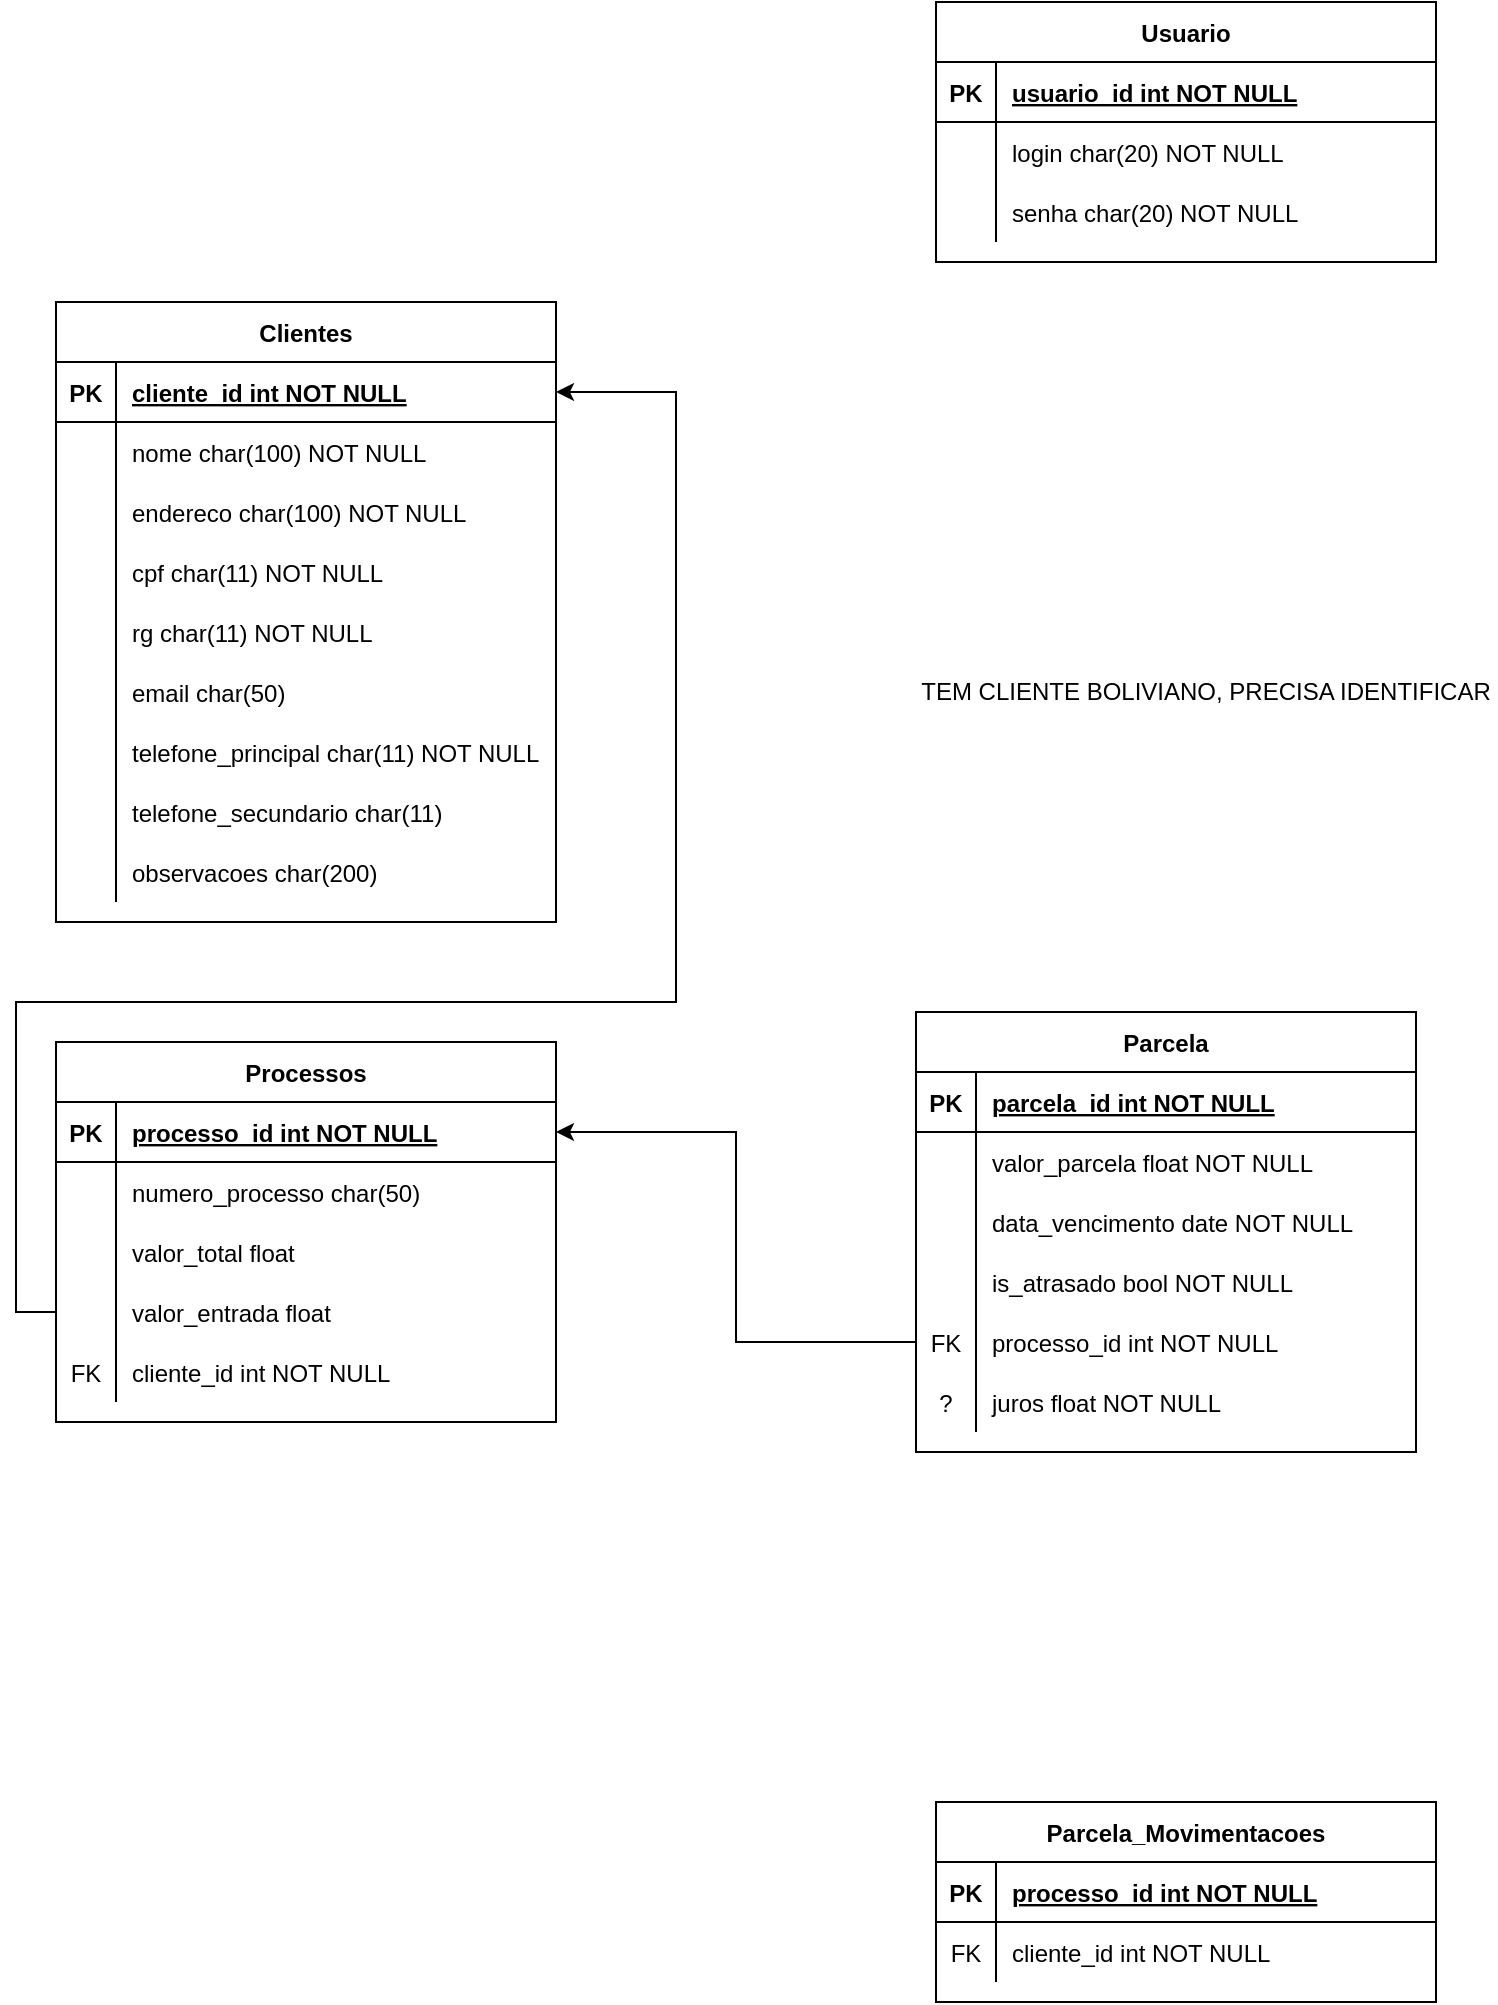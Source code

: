 <mxfile version="24.8.1">
  <diagram id="R2lEEEUBdFMjLlhIrx00" name="Page-1">
    <mxGraphModel dx="1434" dy="1872" grid="1" gridSize="10" guides="1" tooltips="1" connect="1" arrows="1" fold="1" page="1" pageScale="1" pageWidth="850" pageHeight="1100" math="0" shadow="0" extFonts="Permanent Marker^https://fonts.googleapis.com/css?family=Permanent+Marker">
      <root>
        <mxCell id="0" />
        <mxCell id="1" parent="0" />
        <mxCell id="C-vyLk0tnHw3VtMMgP7b-23" value="Clientes" style="shape=table;startSize=30;container=1;collapsible=1;childLayout=tableLayout;fixedRows=1;rowLines=0;fontStyle=1;align=center;resizeLast=1;" parent="1" vertex="1">
          <mxGeometry x="40" y="20" width="250" height="310" as="geometry" />
        </mxCell>
        <mxCell id="C-vyLk0tnHw3VtMMgP7b-24" value="" style="shape=partialRectangle;collapsible=0;dropTarget=0;pointerEvents=0;fillColor=none;points=[[0,0.5],[1,0.5]];portConstraint=eastwest;top=0;left=0;right=0;bottom=1;" parent="C-vyLk0tnHw3VtMMgP7b-23" vertex="1">
          <mxGeometry y="30" width="250" height="30" as="geometry" />
        </mxCell>
        <mxCell id="C-vyLk0tnHw3VtMMgP7b-25" value="PK" style="shape=partialRectangle;overflow=hidden;connectable=0;fillColor=none;top=0;left=0;bottom=0;right=0;fontStyle=1;" parent="C-vyLk0tnHw3VtMMgP7b-24" vertex="1">
          <mxGeometry width="30" height="30" as="geometry">
            <mxRectangle width="30" height="30" as="alternateBounds" />
          </mxGeometry>
        </mxCell>
        <mxCell id="C-vyLk0tnHw3VtMMgP7b-26" value="cliente_id int NOT NULL " style="shape=partialRectangle;overflow=hidden;connectable=0;fillColor=none;top=0;left=0;bottom=0;right=0;align=left;spacingLeft=6;fontStyle=5;" parent="C-vyLk0tnHw3VtMMgP7b-24" vertex="1">
          <mxGeometry x="30" width="220" height="30" as="geometry">
            <mxRectangle width="220" height="30" as="alternateBounds" />
          </mxGeometry>
        </mxCell>
        <mxCell id="MIIDkwbwvllH2Qz4U5qm-4" value="" style="shape=partialRectangle;collapsible=0;dropTarget=0;pointerEvents=0;fillColor=none;points=[[0,0.5],[1,0.5]];portConstraint=eastwest;top=0;left=0;right=0;bottom=0;" parent="C-vyLk0tnHw3VtMMgP7b-23" vertex="1">
          <mxGeometry y="60" width="250" height="30" as="geometry" />
        </mxCell>
        <mxCell id="MIIDkwbwvllH2Qz4U5qm-5" value="" style="shape=partialRectangle;overflow=hidden;connectable=0;fillColor=none;top=0;left=0;bottom=0;right=0;" parent="MIIDkwbwvllH2Qz4U5qm-4" vertex="1">
          <mxGeometry width="30" height="30" as="geometry">
            <mxRectangle width="30" height="30" as="alternateBounds" />
          </mxGeometry>
        </mxCell>
        <mxCell id="MIIDkwbwvllH2Qz4U5qm-6" value="nome char(100) NOT NULL" style="shape=partialRectangle;overflow=hidden;connectable=0;fillColor=none;top=0;left=0;bottom=0;right=0;align=left;spacingLeft=6;" parent="MIIDkwbwvllH2Qz4U5qm-4" vertex="1">
          <mxGeometry x="30" width="220" height="30" as="geometry">
            <mxRectangle width="220" height="30" as="alternateBounds" />
          </mxGeometry>
        </mxCell>
        <mxCell id="MIIDkwbwvllH2Qz4U5qm-8" value="" style="shape=partialRectangle;collapsible=0;dropTarget=0;pointerEvents=0;fillColor=none;points=[[0,0.5],[1,0.5]];portConstraint=eastwest;top=0;left=0;right=0;bottom=0;" parent="C-vyLk0tnHw3VtMMgP7b-23" vertex="1">
          <mxGeometry y="90" width="250" height="30" as="geometry" />
        </mxCell>
        <mxCell id="MIIDkwbwvllH2Qz4U5qm-9" value="" style="shape=partialRectangle;overflow=hidden;connectable=0;fillColor=none;top=0;left=0;bottom=0;right=0;" parent="MIIDkwbwvllH2Qz4U5qm-8" vertex="1">
          <mxGeometry width="30" height="30" as="geometry">
            <mxRectangle width="30" height="30" as="alternateBounds" />
          </mxGeometry>
        </mxCell>
        <mxCell id="MIIDkwbwvllH2Qz4U5qm-10" value="endereco char(100) NOT NULL" style="shape=partialRectangle;overflow=hidden;connectable=0;fillColor=none;top=0;left=0;bottom=0;right=0;align=left;spacingLeft=6;" parent="MIIDkwbwvllH2Qz4U5qm-8" vertex="1">
          <mxGeometry x="30" width="220" height="30" as="geometry">
            <mxRectangle width="220" height="30" as="alternateBounds" />
          </mxGeometry>
        </mxCell>
        <mxCell id="W2qVMNZIHNJ21iq4eljF-1" value="" style="shape=partialRectangle;collapsible=0;dropTarget=0;pointerEvents=0;fillColor=none;points=[[0,0.5],[1,0.5]];portConstraint=eastwest;top=0;left=0;right=0;bottom=0;" parent="C-vyLk0tnHw3VtMMgP7b-23" vertex="1">
          <mxGeometry y="120" width="250" height="30" as="geometry" />
        </mxCell>
        <mxCell id="W2qVMNZIHNJ21iq4eljF-2" value="" style="shape=partialRectangle;overflow=hidden;connectable=0;fillColor=none;top=0;left=0;bottom=0;right=0;" parent="W2qVMNZIHNJ21iq4eljF-1" vertex="1">
          <mxGeometry width="30" height="30" as="geometry">
            <mxRectangle width="30" height="30" as="alternateBounds" />
          </mxGeometry>
        </mxCell>
        <mxCell id="W2qVMNZIHNJ21iq4eljF-3" value="cpf char(11) NOT NULL" style="shape=partialRectangle;overflow=hidden;connectable=0;fillColor=none;top=0;left=0;bottom=0;right=0;align=left;spacingLeft=6;" parent="W2qVMNZIHNJ21iq4eljF-1" vertex="1">
          <mxGeometry x="30" width="220" height="30" as="geometry">
            <mxRectangle width="220" height="30" as="alternateBounds" />
          </mxGeometry>
        </mxCell>
        <mxCell id="MIIDkwbwvllH2Qz4U5qm-47" value="" style="shape=partialRectangle;collapsible=0;dropTarget=0;pointerEvents=0;fillColor=none;points=[[0,0.5],[1,0.5]];portConstraint=eastwest;top=0;left=0;right=0;bottom=0;" parent="C-vyLk0tnHw3VtMMgP7b-23" vertex="1">
          <mxGeometry y="150" width="250" height="30" as="geometry" />
        </mxCell>
        <mxCell id="MIIDkwbwvllH2Qz4U5qm-48" value="" style="shape=partialRectangle;overflow=hidden;connectable=0;fillColor=none;top=0;left=0;bottom=0;right=0;" parent="MIIDkwbwvllH2Qz4U5qm-47" vertex="1">
          <mxGeometry width="30" height="30" as="geometry">
            <mxRectangle width="30" height="30" as="alternateBounds" />
          </mxGeometry>
        </mxCell>
        <mxCell id="MIIDkwbwvllH2Qz4U5qm-49" value="rg char(11) NOT NULL" style="shape=partialRectangle;overflow=hidden;connectable=0;fillColor=none;top=0;left=0;bottom=0;right=0;align=left;spacingLeft=6;" parent="MIIDkwbwvllH2Qz4U5qm-47" vertex="1">
          <mxGeometry x="30" width="220" height="30" as="geometry">
            <mxRectangle width="220" height="30" as="alternateBounds" />
          </mxGeometry>
        </mxCell>
        <mxCell id="eiVGlHhOa--5tffJfrg7-1" value="" style="shape=partialRectangle;collapsible=0;dropTarget=0;pointerEvents=0;fillColor=none;points=[[0,0.5],[1,0.5]];portConstraint=eastwest;top=0;left=0;right=0;bottom=0;" parent="C-vyLk0tnHw3VtMMgP7b-23" vertex="1">
          <mxGeometry y="180" width="250" height="30" as="geometry" />
        </mxCell>
        <mxCell id="eiVGlHhOa--5tffJfrg7-2" value="" style="shape=partialRectangle;overflow=hidden;connectable=0;fillColor=none;top=0;left=0;bottom=0;right=0;" parent="eiVGlHhOa--5tffJfrg7-1" vertex="1">
          <mxGeometry width="30" height="30" as="geometry">
            <mxRectangle width="30" height="30" as="alternateBounds" />
          </mxGeometry>
        </mxCell>
        <mxCell id="eiVGlHhOa--5tffJfrg7-3" value="email char(50)" style="shape=partialRectangle;overflow=hidden;connectable=0;fillColor=none;top=0;left=0;bottom=0;right=0;align=left;spacingLeft=6;" parent="eiVGlHhOa--5tffJfrg7-1" vertex="1">
          <mxGeometry x="30" width="220" height="30" as="geometry">
            <mxRectangle width="220" height="30" as="alternateBounds" />
          </mxGeometry>
        </mxCell>
        <mxCell id="eiVGlHhOa--5tffJfrg7-4" value="" style="shape=partialRectangle;collapsible=0;dropTarget=0;pointerEvents=0;fillColor=none;points=[[0,0.5],[1,0.5]];portConstraint=eastwest;top=0;left=0;right=0;bottom=0;" parent="C-vyLk0tnHw3VtMMgP7b-23" vertex="1">
          <mxGeometry y="210" width="250" height="30" as="geometry" />
        </mxCell>
        <mxCell id="eiVGlHhOa--5tffJfrg7-5" value="" style="shape=partialRectangle;overflow=hidden;connectable=0;fillColor=none;top=0;left=0;bottom=0;right=0;" parent="eiVGlHhOa--5tffJfrg7-4" vertex="1">
          <mxGeometry width="30" height="30" as="geometry">
            <mxRectangle width="30" height="30" as="alternateBounds" />
          </mxGeometry>
        </mxCell>
        <mxCell id="eiVGlHhOa--5tffJfrg7-6" value="telefone_principal char(11) NOT NULL" style="shape=partialRectangle;overflow=hidden;connectable=0;fillColor=none;top=0;left=0;bottom=0;right=0;align=left;spacingLeft=6;" parent="eiVGlHhOa--5tffJfrg7-4" vertex="1">
          <mxGeometry x="30" width="220" height="30" as="geometry">
            <mxRectangle width="220" height="30" as="alternateBounds" />
          </mxGeometry>
        </mxCell>
        <mxCell id="eiVGlHhOa--5tffJfrg7-7" value="" style="shape=partialRectangle;collapsible=0;dropTarget=0;pointerEvents=0;fillColor=none;points=[[0,0.5],[1,0.5]];portConstraint=eastwest;top=0;left=0;right=0;bottom=0;" parent="C-vyLk0tnHw3VtMMgP7b-23" vertex="1">
          <mxGeometry y="240" width="250" height="30" as="geometry" />
        </mxCell>
        <mxCell id="eiVGlHhOa--5tffJfrg7-8" value="" style="shape=partialRectangle;overflow=hidden;connectable=0;fillColor=none;top=0;left=0;bottom=0;right=0;" parent="eiVGlHhOa--5tffJfrg7-7" vertex="1">
          <mxGeometry width="30" height="30" as="geometry">
            <mxRectangle width="30" height="30" as="alternateBounds" />
          </mxGeometry>
        </mxCell>
        <mxCell id="eiVGlHhOa--5tffJfrg7-9" value="telefone_secundario char(11)" style="shape=partialRectangle;overflow=hidden;connectable=0;fillColor=none;top=0;left=0;bottom=0;right=0;align=left;spacingLeft=6;" parent="eiVGlHhOa--5tffJfrg7-7" vertex="1">
          <mxGeometry x="30" width="220" height="30" as="geometry">
            <mxRectangle width="220" height="30" as="alternateBounds" />
          </mxGeometry>
        </mxCell>
        <mxCell id="MIIDkwbwvllH2Qz4U5qm-1" value="" style="shape=partialRectangle;collapsible=0;dropTarget=0;pointerEvents=0;fillColor=none;points=[[0,0.5],[1,0.5]];portConstraint=eastwest;top=0;left=0;right=0;bottom=0;" parent="C-vyLk0tnHw3VtMMgP7b-23" vertex="1">
          <mxGeometry y="270" width="250" height="30" as="geometry" />
        </mxCell>
        <mxCell id="MIIDkwbwvllH2Qz4U5qm-2" value="" style="shape=partialRectangle;overflow=hidden;connectable=0;fillColor=none;top=0;left=0;bottom=0;right=0;" parent="MIIDkwbwvllH2Qz4U5qm-1" vertex="1">
          <mxGeometry width="30" height="30" as="geometry">
            <mxRectangle width="30" height="30" as="alternateBounds" />
          </mxGeometry>
        </mxCell>
        <mxCell id="MIIDkwbwvllH2Qz4U5qm-3" value="observacoes char(200)" style="shape=partialRectangle;overflow=hidden;connectable=0;fillColor=none;top=0;left=0;bottom=0;right=0;align=left;spacingLeft=6;" parent="MIIDkwbwvllH2Qz4U5qm-1" vertex="1">
          <mxGeometry x="30" width="220" height="30" as="geometry">
            <mxRectangle width="220" height="30" as="alternateBounds" />
          </mxGeometry>
        </mxCell>
        <mxCell id="MIIDkwbwvllH2Qz4U5qm-24" value="Processos" style="shape=table;startSize=30;container=1;collapsible=1;childLayout=tableLayout;fixedRows=1;rowLines=0;fontStyle=1;align=center;resizeLast=1;" parent="1" vertex="1">
          <mxGeometry x="40" y="390" width="250" height="190" as="geometry" />
        </mxCell>
        <mxCell id="MIIDkwbwvllH2Qz4U5qm-25" value="" style="shape=partialRectangle;collapsible=0;dropTarget=0;pointerEvents=0;fillColor=none;points=[[0,0.5],[1,0.5]];portConstraint=eastwest;top=0;left=0;right=0;bottom=1;" parent="MIIDkwbwvllH2Qz4U5qm-24" vertex="1">
          <mxGeometry y="30" width="250" height="30" as="geometry" />
        </mxCell>
        <mxCell id="MIIDkwbwvllH2Qz4U5qm-26" value="PK" style="shape=partialRectangle;overflow=hidden;connectable=0;fillColor=none;top=0;left=0;bottom=0;right=0;fontStyle=1;" parent="MIIDkwbwvllH2Qz4U5qm-25" vertex="1">
          <mxGeometry width="30" height="30" as="geometry">
            <mxRectangle width="30" height="30" as="alternateBounds" />
          </mxGeometry>
        </mxCell>
        <mxCell id="MIIDkwbwvllH2Qz4U5qm-27" value="processo_id int NOT NULL " style="shape=partialRectangle;overflow=hidden;connectable=0;fillColor=none;top=0;left=0;bottom=0;right=0;align=left;spacingLeft=6;fontStyle=5;" parent="MIIDkwbwvllH2Qz4U5qm-25" vertex="1">
          <mxGeometry x="30" width="220" height="30" as="geometry">
            <mxRectangle width="220" height="30" as="alternateBounds" />
          </mxGeometry>
        </mxCell>
        <mxCell id="MIIDkwbwvllH2Qz4U5qm-28" value="" style="shape=partialRectangle;collapsible=0;dropTarget=0;pointerEvents=0;fillColor=none;points=[[0,0.5],[1,0.5]];portConstraint=eastwest;top=0;left=0;right=0;bottom=0;" parent="MIIDkwbwvllH2Qz4U5qm-24" vertex="1">
          <mxGeometry y="60" width="250" height="30" as="geometry" />
        </mxCell>
        <mxCell id="MIIDkwbwvllH2Qz4U5qm-29" value="" style="shape=partialRectangle;overflow=hidden;connectable=0;fillColor=none;top=0;left=0;bottom=0;right=0;" parent="MIIDkwbwvllH2Qz4U5qm-28" vertex="1">
          <mxGeometry width="30" height="30" as="geometry">
            <mxRectangle width="30" height="30" as="alternateBounds" />
          </mxGeometry>
        </mxCell>
        <mxCell id="MIIDkwbwvllH2Qz4U5qm-30" value="numero_processo char(50)" style="shape=partialRectangle;overflow=hidden;connectable=0;fillColor=none;top=0;left=0;bottom=0;right=0;align=left;spacingLeft=6;" parent="MIIDkwbwvllH2Qz4U5qm-28" vertex="1">
          <mxGeometry x="30" width="220" height="30" as="geometry">
            <mxRectangle width="220" height="30" as="alternateBounds" />
          </mxGeometry>
        </mxCell>
        <mxCell id="S8KuUHaWUHPZrpHWtevZ-4" value="" style="shape=partialRectangle;collapsible=0;dropTarget=0;pointerEvents=0;fillColor=none;points=[[0,0.5],[1,0.5]];portConstraint=eastwest;top=0;left=0;right=0;bottom=0;" vertex="1" parent="MIIDkwbwvllH2Qz4U5qm-24">
          <mxGeometry y="90" width="250" height="30" as="geometry" />
        </mxCell>
        <mxCell id="S8KuUHaWUHPZrpHWtevZ-5" value="" style="shape=partialRectangle;overflow=hidden;connectable=0;fillColor=none;top=0;left=0;bottom=0;right=0;" vertex="1" parent="S8KuUHaWUHPZrpHWtevZ-4">
          <mxGeometry width="30" height="30" as="geometry">
            <mxRectangle width="30" height="30" as="alternateBounds" />
          </mxGeometry>
        </mxCell>
        <mxCell id="S8KuUHaWUHPZrpHWtevZ-6" value="valor_total float" style="shape=partialRectangle;overflow=hidden;connectable=0;fillColor=none;top=0;left=0;bottom=0;right=0;align=left;spacingLeft=6;" vertex="1" parent="S8KuUHaWUHPZrpHWtevZ-4">
          <mxGeometry x="30" width="220" height="30" as="geometry">
            <mxRectangle width="220" height="30" as="alternateBounds" />
          </mxGeometry>
        </mxCell>
        <mxCell id="MIIDkwbwvllH2Qz4U5qm-31" value="" style="shape=partialRectangle;collapsible=0;dropTarget=0;pointerEvents=0;fillColor=none;points=[[0,0.5],[1,0.5]];portConstraint=eastwest;top=0;left=0;right=0;bottom=0;" parent="MIIDkwbwvllH2Qz4U5qm-24" vertex="1">
          <mxGeometry y="120" width="250" height="30" as="geometry" />
        </mxCell>
        <mxCell id="MIIDkwbwvllH2Qz4U5qm-32" value="" style="shape=partialRectangle;overflow=hidden;connectable=0;fillColor=none;top=0;left=0;bottom=0;right=0;" parent="MIIDkwbwvllH2Qz4U5qm-31" vertex="1">
          <mxGeometry width="30" height="30" as="geometry">
            <mxRectangle width="30" height="30" as="alternateBounds" />
          </mxGeometry>
        </mxCell>
        <mxCell id="MIIDkwbwvllH2Qz4U5qm-33" value="valor_entrada float" style="shape=partialRectangle;overflow=hidden;connectable=0;fillColor=none;top=0;left=0;bottom=0;right=0;align=left;spacingLeft=6;" parent="MIIDkwbwvllH2Qz4U5qm-31" vertex="1">
          <mxGeometry x="30" width="220" height="30" as="geometry">
            <mxRectangle width="220" height="30" as="alternateBounds" />
          </mxGeometry>
        </mxCell>
        <mxCell id="MIIDkwbwvllH2Qz4U5qm-37" value="" style="shape=partialRectangle;collapsible=0;dropTarget=0;pointerEvents=0;fillColor=none;points=[[0,0.5],[1,0.5]];portConstraint=eastwest;top=0;left=0;right=0;bottom=0;" parent="MIIDkwbwvllH2Qz4U5qm-24" vertex="1">
          <mxGeometry y="150" width="250" height="30" as="geometry" />
        </mxCell>
        <mxCell id="MIIDkwbwvllH2Qz4U5qm-38" value="FK" style="shape=partialRectangle;overflow=hidden;connectable=0;fillColor=none;top=0;left=0;bottom=0;right=0;" parent="MIIDkwbwvllH2Qz4U5qm-37" vertex="1">
          <mxGeometry width="30" height="30" as="geometry">
            <mxRectangle width="30" height="30" as="alternateBounds" />
          </mxGeometry>
        </mxCell>
        <mxCell id="MIIDkwbwvllH2Qz4U5qm-39" value="cliente_id int NOT NULL" style="shape=partialRectangle;overflow=hidden;connectable=0;fillColor=none;top=0;left=0;bottom=0;right=0;align=left;spacingLeft=6;" parent="MIIDkwbwvllH2Qz4U5qm-37" vertex="1">
          <mxGeometry x="30" width="220" height="30" as="geometry">
            <mxRectangle width="220" height="30" as="alternateBounds" />
          </mxGeometry>
        </mxCell>
        <mxCell id="MIIDkwbwvllH2Qz4U5qm-50" value="Parcela" style="shape=table;startSize=30;container=1;collapsible=1;childLayout=tableLayout;fixedRows=1;rowLines=0;fontStyle=1;align=center;resizeLast=1;" parent="1" vertex="1">
          <mxGeometry x="470" y="375" width="250" height="220" as="geometry" />
        </mxCell>
        <mxCell id="MIIDkwbwvllH2Qz4U5qm-51" value="" style="shape=partialRectangle;collapsible=0;dropTarget=0;pointerEvents=0;fillColor=none;points=[[0,0.5],[1,0.5]];portConstraint=eastwest;top=0;left=0;right=0;bottom=1;" parent="MIIDkwbwvllH2Qz4U5qm-50" vertex="1">
          <mxGeometry y="30" width="250" height="30" as="geometry" />
        </mxCell>
        <mxCell id="MIIDkwbwvllH2Qz4U5qm-52" value="PK" style="shape=partialRectangle;overflow=hidden;connectable=0;fillColor=none;top=0;left=0;bottom=0;right=0;fontStyle=1;" parent="MIIDkwbwvllH2Qz4U5qm-51" vertex="1">
          <mxGeometry width="30" height="30" as="geometry">
            <mxRectangle width="30" height="30" as="alternateBounds" />
          </mxGeometry>
        </mxCell>
        <mxCell id="MIIDkwbwvllH2Qz4U5qm-53" value="parcela_id int NOT NULL " style="shape=partialRectangle;overflow=hidden;connectable=0;fillColor=none;top=0;left=0;bottom=0;right=0;align=left;spacingLeft=6;fontStyle=5;" parent="MIIDkwbwvllH2Qz4U5qm-51" vertex="1">
          <mxGeometry x="30" width="220" height="30" as="geometry">
            <mxRectangle width="220" height="30" as="alternateBounds" />
          </mxGeometry>
        </mxCell>
        <mxCell id="MIIDkwbwvllH2Qz4U5qm-54" value="" style="shape=partialRectangle;collapsible=0;dropTarget=0;pointerEvents=0;fillColor=none;points=[[0,0.5],[1,0.5]];portConstraint=eastwest;top=0;left=0;right=0;bottom=0;" parent="MIIDkwbwvllH2Qz4U5qm-50" vertex="1">
          <mxGeometry y="60" width="250" height="30" as="geometry" />
        </mxCell>
        <mxCell id="MIIDkwbwvllH2Qz4U5qm-55" value="" style="shape=partialRectangle;overflow=hidden;connectable=0;fillColor=none;top=0;left=0;bottom=0;right=0;" parent="MIIDkwbwvllH2Qz4U5qm-54" vertex="1">
          <mxGeometry width="30" height="30" as="geometry">
            <mxRectangle width="30" height="30" as="alternateBounds" />
          </mxGeometry>
        </mxCell>
        <mxCell id="MIIDkwbwvllH2Qz4U5qm-56" value="valor_parcela float NOT NULL" style="shape=partialRectangle;overflow=hidden;connectable=0;fillColor=none;top=0;left=0;bottom=0;right=0;align=left;spacingLeft=6;" parent="MIIDkwbwvllH2Qz4U5qm-54" vertex="1">
          <mxGeometry x="30" width="220" height="30" as="geometry">
            <mxRectangle width="220" height="30" as="alternateBounds" />
          </mxGeometry>
        </mxCell>
        <mxCell id="MIIDkwbwvllH2Qz4U5qm-57" value="" style="shape=partialRectangle;collapsible=0;dropTarget=0;pointerEvents=0;fillColor=none;points=[[0,0.5],[1,0.5]];portConstraint=eastwest;top=0;left=0;right=0;bottom=0;" parent="MIIDkwbwvllH2Qz4U5qm-50" vertex="1">
          <mxGeometry y="90" width="250" height="30" as="geometry" />
        </mxCell>
        <mxCell id="MIIDkwbwvllH2Qz4U5qm-58" value="" style="shape=partialRectangle;overflow=hidden;connectable=0;fillColor=none;top=0;left=0;bottom=0;right=0;" parent="MIIDkwbwvllH2Qz4U5qm-57" vertex="1">
          <mxGeometry width="30" height="30" as="geometry">
            <mxRectangle width="30" height="30" as="alternateBounds" />
          </mxGeometry>
        </mxCell>
        <mxCell id="MIIDkwbwvllH2Qz4U5qm-59" value="data_vencimento date NOT NULL" style="shape=partialRectangle;overflow=hidden;connectable=0;fillColor=none;top=0;left=0;bottom=0;right=0;align=left;spacingLeft=6;" parent="MIIDkwbwvllH2Qz4U5qm-57" vertex="1">
          <mxGeometry x="30" width="220" height="30" as="geometry">
            <mxRectangle width="220" height="30" as="alternateBounds" />
          </mxGeometry>
        </mxCell>
        <mxCell id="MIIDkwbwvllH2Qz4U5qm-73" value="" style="shape=partialRectangle;collapsible=0;dropTarget=0;pointerEvents=0;fillColor=none;points=[[0,0.5],[1,0.5]];portConstraint=eastwest;top=0;left=0;right=0;bottom=0;" parent="MIIDkwbwvllH2Qz4U5qm-50" vertex="1">
          <mxGeometry y="120" width="250" height="30" as="geometry" />
        </mxCell>
        <mxCell id="MIIDkwbwvllH2Qz4U5qm-74" value="" style="shape=partialRectangle;overflow=hidden;connectable=0;fillColor=none;top=0;left=0;bottom=0;right=0;" parent="MIIDkwbwvllH2Qz4U5qm-73" vertex="1">
          <mxGeometry width="30" height="30" as="geometry">
            <mxRectangle width="30" height="30" as="alternateBounds" />
          </mxGeometry>
        </mxCell>
        <mxCell id="MIIDkwbwvllH2Qz4U5qm-75" value="is_atrasado bool NOT NULL" style="shape=partialRectangle;overflow=hidden;connectable=0;fillColor=none;top=0;left=0;bottom=0;right=0;align=left;spacingLeft=6;" parent="MIIDkwbwvllH2Qz4U5qm-73" vertex="1">
          <mxGeometry x="30" width="220" height="30" as="geometry">
            <mxRectangle width="220" height="30" as="alternateBounds" />
          </mxGeometry>
        </mxCell>
        <mxCell id="MIIDkwbwvllH2Qz4U5qm-60" value="" style="shape=partialRectangle;collapsible=0;dropTarget=0;pointerEvents=0;fillColor=none;points=[[0,0.5],[1,0.5]];portConstraint=eastwest;top=0;left=0;right=0;bottom=0;" parent="MIIDkwbwvllH2Qz4U5qm-50" vertex="1">
          <mxGeometry y="150" width="250" height="30" as="geometry" />
        </mxCell>
        <mxCell id="MIIDkwbwvllH2Qz4U5qm-61" value="FK" style="shape=partialRectangle;overflow=hidden;connectable=0;fillColor=none;top=0;left=0;bottom=0;right=0;" parent="MIIDkwbwvllH2Qz4U5qm-60" vertex="1">
          <mxGeometry width="30" height="30" as="geometry">
            <mxRectangle width="30" height="30" as="alternateBounds" />
          </mxGeometry>
        </mxCell>
        <mxCell id="MIIDkwbwvllH2Qz4U5qm-62" value="processo_id int NOT NULL" style="shape=partialRectangle;overflow=hidden;connectable=0;fillColor=none;top=0;left=0;bottom=0;right=0;align=left;spacingLeft=6;" parent="MIIDkwbwvllH2Qz4U5qm-60" vertex="1">
          <mxGeometry x="30" width="220" height="30" as="geometry">
            <mxRectangle width="220" height="30" as="alternateBounds" />
          </mxGeometry>
        </mxCell>
        <mxCell id="MIIDkwbwvllH2Qz4U5qm-80" value="" style="shape=partialRectangle;collapsible=0;dropTarget=0;pointerEvents=0;fillColor=none;points=[[0,0.5],[1,0.5]];portConstraint=eastwest;top=0;left=0;right=0;bottom=0;" parent="MIIDkwbwvllH2Qz4U5qm-50" vertex="1">
          <mxGeometry y="180" width="250" height="30" as="geometry" />
        </mxCell>
        <mxCell id="MIIDkwbwvllH2Qz4U5qm-81" value="?" style="shape=partialRectangle;overflow=hidden;connectable=0;fillColor=none;top=0;left=0;bottom=0;right=0;" parent="MIIDkwbwvllH2Qz4U5qm-80" vertex="1">
          <mxGeometry width="30" height="30" as="geometry">
            <mxRectangle width="30" height="30" as="alternateBounds" />
          </mxGeometry>
        </mxCell>
        <mxCell id="MIIDkwbwvllH2Qz4U5qm-82" value="juros float NOT NULL" style="shape=partialRectangle;overflow=hidden;connectable=0;fillColor=none;top=0;left=0;bottom=0;right=0;align=left;spacingLeft=6;" parent="MIIDkwbwvllH2Qz4U5qm-80" vertex="1">
          <mxGeometry x="30" width="220" height="30" as="geometry">
            <mxRectangle width="220" height="30" as="alternateBounds" />
          </mxGeometry>
        </mxCell>
        <mxCell id="MIIDkwbwvllH2Qz4U5qm-72" style="edgeStyle=orthogonalEdgeStyle;rounded=0;orthogonalLoop=1;jettySize=auto;html=1;exitX=0;exitY=0.5;exitDx=0;exitDy=0;entryX=1;entryY=0.5;entryDx=0;entryDy=0;" parent="1" source="MIIDkwbwvllH2Qz4U5qm-37" target="C-vyLk0tnHw3VtMMgP7b-24" edge="1">
          <mxGeometry relative="1" as="geometry">
            <mxPoint x="300" y="60" as="targetPoint" />
            <Array as="points">
              <mxPoint x="20" y="525" />
              <mxPoint x="20" y="370" />
              <mxPoint x="350" y="370" />
              <mxPoint x="350" y="65" />
            </Array>
          </mxGeometry>
        </mxCell>
        <mxCell id="MIIDkwbwvllH2Qz4U5qm-76" style="edgeStyle=orthogonalEdgeStyle;rounded=0;orthogonalLoop=1;jettySize=auto;html=1;exitX=0;exitY=0.5;exitDx=0;exitDy=0;entryX=1;entryY=0.5;entryDx=0;entryDy=0;" parent="1" source="MIIDkwbwvllH2Qz4U5qm-60" target="MIIDkwbwvllH2Qz4U5qm-25" edge="1">
          <mxGeometry relative="1" as="geometry" />
        </mxCell>
        <mxCell id="W2qVMNZIHNJ21iq4eljF-4" value="Parcela_Movimentacoes" style="shape=table;startSize=30;container=1;collapsible=1;childLayout=tableLayout;fixedRows=1;rowLines=0;fontStyle=1;align=center;resizeLast=1;" parent="1" vertex="1">
          <mxGeometry x="480" y="770" width="250" height="100" as="geometry" />
        </mxCell>
        <mxCell id="W2qVMNZIHNJ21iq4eljF-5" value="" style="shape=partialRectangle;collapsible=0;dropTarget=0;pointerEvents=0;fillColor=none;points=[[0,0.5],[1,0.5]];portConstraint=eastwest;top=0;left=0;right=0;bottom=1;" parent="W2qVMNZIHNJ21iq4eljF-4" vertex="1">
          <mxGeometry y="30" width="250" height="30" as="geometry" />
        </mxCell>
        <mxCell id="W2qVMNZIHNJ21iq4eljF-6" value="PK" style="shape=partialRectangle;overflow=hidden;connectable=0;fillColor=none;top=0;left=0;bottom=0;right=0;fontStyle=1;" parent="W2qVMNZIHNJ21iq4eljF-5" vertex="1">
          <mxGeometry width="30" height="30" as="geometry">
            <mxRectangle width="30" height="30" as="alternateBounds" />
          </mxGeometry>
        </mxCell>
        <mxCell id="W2qVMNZIHNJ21iq4eljF-7" value="processo_id int NOT NULL " style="shape=partialRectangle;overflow=hidden;connectable=0;fillColor=none;top=0;left=0;bottom=0;right=0;align=left;spacingLeft=6;fontStyle=5;" parent="W2qVMNZIHNJ21iq4eljF-5" vertex="1">
          <mxGeometry x="30" width="220" height="30" as="geometry">
            <mxRectangle width="220" height="30" as="alternateBounds" />
          </mxGeometry>
        </mxCell>
        <mxCell id="W2qVMNZIHNJ21iq4eljF-14" value="" style="shape=partialRectangle;collapsible=0;dropTarget=0;pointerEvents=0;fillColor=none;points=[[0,0.5],[1,0.5]];portConstraint=eastwest;top=0;left=0;right=0;bottom=0;" parent="W2qVMNZIHNJ21iq4eljF-4" vertex="1">
          <mxGeometry y="60" width="250" height="30" as="geometry" />
        </mxCell>
        <mxCell id="W2qVMNZIHNJ21iq4eljF-15" value="FK" style="shape=partialRectangle;overflow=hidden;connectable=0;fillColor=none;top=0;left=0;bottom=0;right=0;" parent="W2qVMNZIHNJ21iq4eljF-14" vertex="1">
          <mxGeometry width="30" height="30" as="geometry">
            <mxRectangle width="30" height="30" as="alternateBounds" />
          </mxGeometry>
        </mxCell>
        <mxCell id="W2qVMNZIHNJ21iq4eljF-16" value="cliente_id int NOT NULL" style="shape=partialRectangle;overflow=hidden;connectable=0;fillColor=none;top=0;left=0;bottom=0;right=0;align=left;spacingLeft=6;" parent="W2qVMNZIHNJ21iq4eljF-14" vertex="1">
          <mxGeometry x="30" width="220" height="30" as="geometry">
            <mxRectangle width="220" height="30" as="alternateBounds" />
          </mxGeometry>
        </mxCell>
        <mxCell id="W2qVMNZIHNJ21iq4eljF-17" value="TEM CLIENTE BOLIVIANO, PRECISA IDENTIFICAR" style="text;html=1;align=center;verticalAlign=middle;whiteSpace=wrap;rounded=0;" parent="1" vertex="1">
          <mxGeometry x="470" y="180" width="290" height="70" as="geometry" />
        </mxCell>
        <mxCell id="ur5gCHOLi4sz-mqOVS2v-1" value="Usuario" style="shape=table;startSize=30;container=1;collapsible=1;childLayout=tableLayout;fixedRows=1;rowLines=0;fontStyle=1;align=center;resizeLast=1;" parent="1" vertex="1">
          <mxGeometry x="480" y="-130" width="250" height="130" as="geometry" />
        </mxCell>
        <mxCell id="ur5gCHOLi4sz-mqOVS2v-2" value="" style="shape=partialRectangle;collapsible=0;dropTarget=0;pointerEvents=0;fillColor=none;points=[[0,0.5],[1,0.5]];portConstraint=eastwest;top=0;left=0;right=0;bottom=1;" parent="ur5gCHOLi4sz-mqOVS2v-1" vertex="1">
          <mxGeometry y="30" width="250" height="30" as="geometry" />
        </mxCell>
        <mxCell id="ur5gCHOLi4sz-mqOVS2v-3" value="PK" style="shape=partialRectangle;overflow=hidden;connectable=0;fillColor=none;top=0;left=0;bottom=0;right=0;fontStyle=1;" parent="ur5gCHOLi4sz-mqOVS2v-2" vertex="1">
          <mxGeometry width="30" height="30" as="geometry">
            <mxRectangle width="30" height="30" as="alternateBounds" />
          </mxGeometry>
        </mxCell>
        <mxCell id="ur5gCHOLi4sz-mqOVS2v-4" value="usuario_id int NOT NULL " style="shape=partialRectangle;overflow=hidden;connectable=0;fillColor=none;top=0;left=0;bottom=0;right=0;align=left;spacingLeft=6;fontStyle=5;" parent="ur5gCHOLi4sz-mqOVS2v-2" vertex="1">
          <mxGeometry x="30" width="220" height="30" as="geometry">
            <mxRectangle width="220" height="30" as="alternateBounds" />
          </mxGeometry>
        </mxCell>
        <mxCell id="ur5gCHOLi4sz-mqOVS2v-8" value="" style="shape=partialRectangle;collapsible=0;dropTarget=0;pointerEvents=0;fillColor=none;points=[[0,0.5],[1,0.5]];portConstraint=eastwest;top=0;left=0;right=0;bottom=0;" parent="ur5gCHOLi4sz-mqOVS2v-1" vertex="1">
          <mxGeometry y="60" width="250" height="30" as="geometry" />
        </mxCell>
        <mxCell id="ur5gCHOLi4sz-mqOVS2v-9" value="" style="shape=partialRectangle;overflow=hidden;connectable=0;fillColor=none;top=0;left=0;bottom=0;right=0;" parent="ur5gCHOLi4sz-mqOVS2v-8" vertex="1">
          <mxGeometry width="30" height="30" as="geometry">
            <mxRectangle width="30" height="30" as="alternateBounds" />
          </mxGeometry>
        </mxCell>
        <mxCell id="ur5gCHOLi4sz-mqOVS2v-10" value="login char(20) NOT NULL" style="shape=partialRectangle;overflow=hidden;connectable=0;fillColor=none;top=0;left=0;bottom=0;right=0;align=left;spacingLeft=6;" parent="ur5gCHOLi4sz-mqOVS2v-8" vertex="1">
          <mxGeometry x="30" width="220" height="30" as="geometry">
            <mxRectangle width="220" height="30" as="alternateBounds" />
          </mxGeometry>
        </mxCell>
        <mxCell id="ur5gCHOLi4sz-mqOVS2v-5" value="" style="shape=partialRectangle;collapsible=0;dropTarget=0;pointerEvents=0;fillColor=none;points=[[0,0.5],[1,0.5]];portConstraint=eastwest;top=0;left=0;right=0;bottom=0;" parent="ur5gCHOLi4sz-mqOVS2v-1" vertex="1">
          <mxGeometry y="90" width="250" height="30" as="geometry" />
        </mxCell>
        <mxCell id="ur5gCHOLi4sz-mqOVS2v-6" value="" style="shape=partialRectangle;overflow=hidden;connectable=0;fillColor=none;top=0;left=0;bottom=0;right=0;" parent="ur5gCHOLi4sz-mqOVS2v-5" vertex="1">
          <mxGeometry width="30" height="30" as="geometry">
            <mxRectangle width="30" height="30" as="alternateBounds" />
          </mxGeometry>
        </mxCell>
        <mxCell id="ur5gCHOLi4sz-mqOVS2v-7" value="senha char(20) NOT NULL" style="shape=partialRectangle;overflow=hidden;connectable=0;fillColor=none;top=0;left=0;bottom=0;right=0;align=left;spacingLeft=6;" parent="ur5gCHOLi4sz-mqOVS2v-5" vertex="1">
          <mxGeometry x="30" width="220" height="30" as="geometry">
            <mxRectangle width="220" height="30" as="alternateBounds" />
          </mxGeometry>
        </mxCell>
      </root>
    </mxGraphModel>
  </diagram>
</mxfile>
